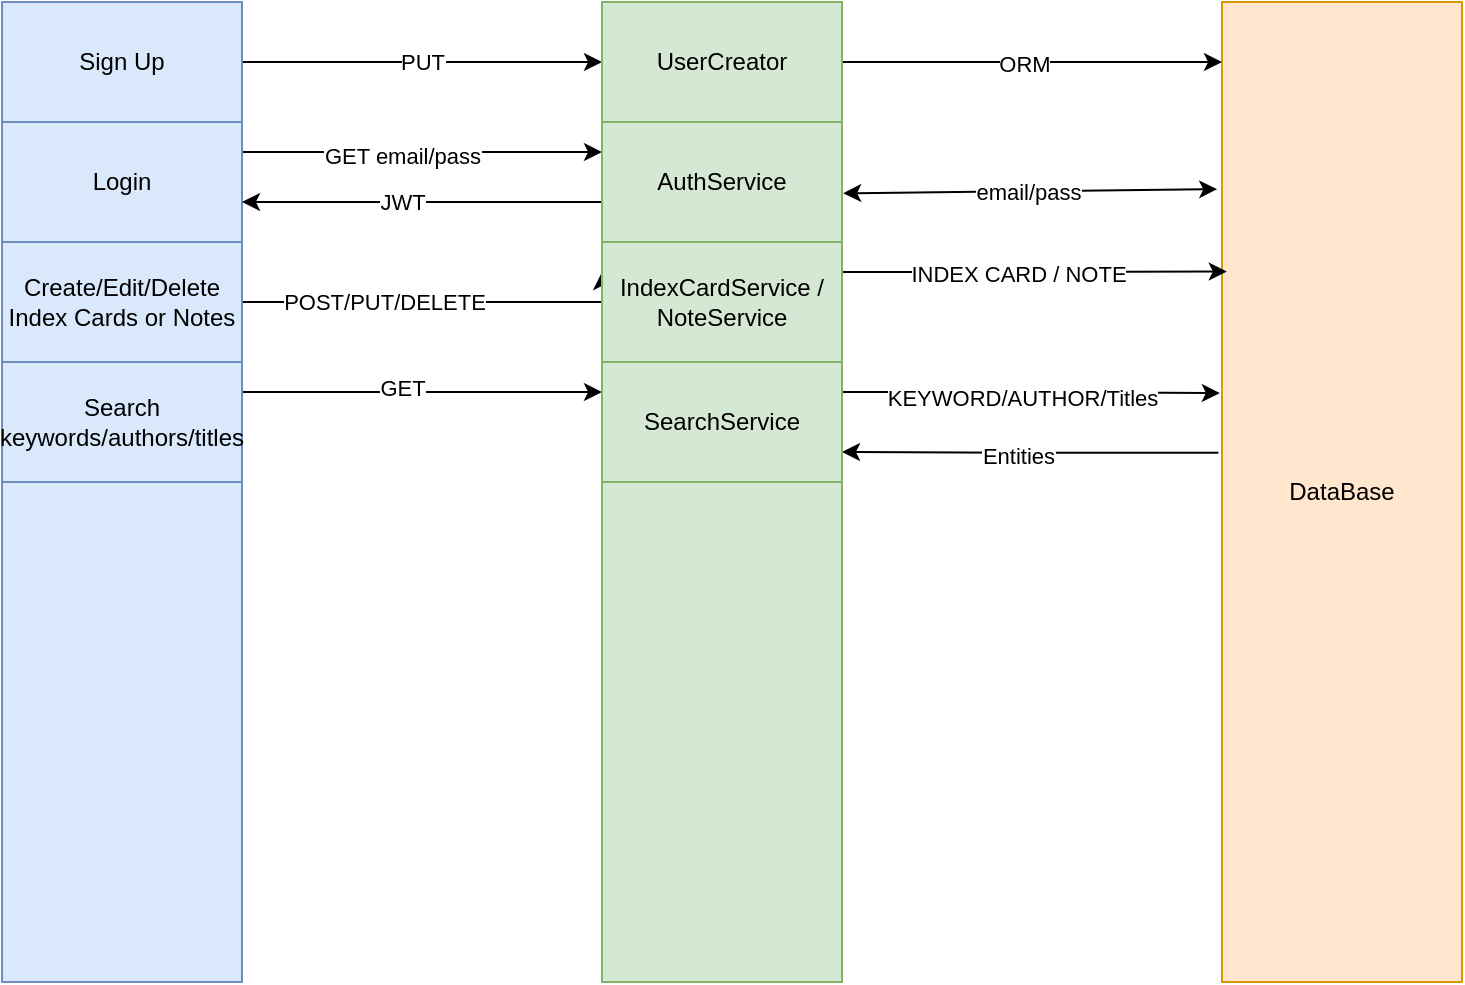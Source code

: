 <mxfile version="21.7.5" type="github">
  <diagram name="Page-1" id="esTV7xym8zQcMRI_eHIH">
    <mxGraphModel dx="989" dy="523" grid="1" gridSize="10" guides="1" tooltips="1" connect="1" arrows="1" fold="1" page="1" pageScale="1" pageWidth="850" pageHeight="1100" math="0" shadow="0">
      <root>
        <mxCell id="0" />
        <mxCell id="1" parent="0" />
        <mxCell id="GYA_C9YwGoG80Jhkw-GN-1" value="" style="rounded=0;whiteSpace=wrap;html=1;fillColor=#dae8fc;strokeColor=#6c8ebf;" vertex="1" parent="1">
          <mxGeometry x="40" y="160" width="120" height="490" as="geometry" />
        </mxCell>
        <mxCell id="GYA_C9YwGoG80Jhkw-GN-2" value="" style="rounded=0;whiteSpace=wrap;html=1;fillColor=#d5e8d4;strokeColor=#82b366;" vertex="1" parent="1">
          <mxGeometry x="340" y="160" width="120" height="490" as="geometry" />
        </mxCell>
        <mxCell id="GYA_C9YwGoG80Jhkw-GN-53" style="edgeStyle=orthogonalEdgeStyle;rounded=0;orthogonalLoop=1;jettySize=auto;html=1;exitX=-0.015;exitY=0.46;exitDx=0;exitDy=0;entryX=1;entryY=0.75;entryDx=0;entryDy=0;exitPerimeter=0;" edge="1" parent="1" source="GYA_C9YwGoG80Jhkw-GN-3" target="GYA_C9YwGoG80Jhkw-GN-48">
          <mxGeometry relative="1" as="geometry" />
        </mxCell>
        <mxCell id="GYA_C9YwGoG80Jhkw-GN-54" value="Entities" style="edgeLabel;html=1;align=center;verticalAlign=middle;resizable=0;points=[];" vertex="1" connectable="0" parent="GYA_C9YwGoG80Jhkw-GN-53">
          <mxGeometry x="0.072" y="2" relative="1" as="geometry">
            <mxPoint as="offset" />
          </mxGeometry>
        </mxCell>
        <mxCell id="GYA_C9YwGoG80Jhkw-GN-3" value="DataBase" style="rounded=0;whiteSpace=wrap;html=1;fillColor=#ffe6cc;strokeColor=#d79b00;" vertex="1" parent="1">
          <mxGeometry x="650" y="160" width="120" height="490" as="geometry" />
        </mxCell>
        <mxCell id="GYA_C9YwGoG80Jhkw-GN-9" style="edgeStyle=orthogonalEdgeStyle;rounded=0;orthogonalLoop=1;jettySize=auto;html=1;entryX=0;entryY=0.5;entryDx=0;entryDy=0;" edge="1" parent="1" source="GYA_C9YwGoG80Jhkw-GN-5" target="GYA_C9YwGoG80Jhkw-GN-7">
          <mxGeometry relative="1" as="geometry" />
        </mxCell>
        <mxCell id="GYA_C9YwGoG80Jhkw-GN-11" value="PUT" style="edgeLabel;html=1;align=center;verticalAlign=middle;resizable=0;points=[];" vertex="1" connectable="0" parent="GYA_C9YwGoG80Jhkw-GN-9">
          <mxGeometry x="0.195" y="-3" relative="1" as="geometry">
            <mxPoint x="-18" y="-3" as="offset" />
          </mxGeometry>
        </mxCell>
        <mxCell id="GYA_C9YwGoG80Jhkw-GN-5" value="Sign Up" style="rounded=0;whiteSpace=wrap;html=1;fillColor=#dae8fc;strokeColor=#6c8ebf;" vertex="1" parent="1">
          <mxGeometry x="40" y="160" width="120" height="60" as="geometry" />
        </mxCell>
        <mxCell id="GYA_C9YwGoG80Jhkw-GN-10" style="edgeStyle=orthogonalEdgeStyle;rounded=0;orthogonalLoop=1;jettySize=auto;html=1;entryX=0;entryY=0.5;entryDx=0;entryDy=0;" edge="1" parent="1" source="GYA_C9YwGoG80Jhkw-GN-7">
          <mxGeometry relative="1" as="geometry">
            <mxPoint x="650.0" y="190" as="targetPoint" />
          </mxGeometry>
        </mxCell>
        <mxCell id="GYA_C9YwGoG80Jhkw-GN-12" value="ORM" style="edgeLabel;html=1;align=center;verticalAlign=middle;resizable=0;points=[];" vertex="1" connectable="0" parent="GYA_C9YwGoG80Jhkw-GN-10">
          <mxGeometry x="0.408" y="-1" relative="1" as="geometry">
            <mxPoint x="-43" y="-1" as="offset" />
          </mxGeometry>
        </mxCell>
        <mxCell id="GYA_C9YwGoG80Jhkw-GN-7" value="UserCreator" style="rounded=0;whiteSpace=wrap;html=1;fillColor=#d5e8d4;strokeColor=#82b366;" vertex="1" parent="1">
          <mxGeometry x="340" y="160" width="120" height="60" as="geometry" />
        </mxCell>
        <mxCell id="GYA_C9YwGoG80Jhkw-GN-20" style="edgeStyle=orthogonalEdgeStyle;rounded=0;orthogonalLoop=1;jettySize=auto;html=1;exitX=1;exitY=0.25;exitDx=0;exitDy=0;entryX=0;entryY=0.25;entryDx=0;entryDy=0;" edge="1" parent="1" source="GYA_C9YwGoG80Jhkw-GN-13" target="GYA_C9YwGoG80Jhkw-GN-15">
          <mxGeometry relative="1" as="geometry" />
        </mxCell>
        <mxCell id="GYA_C9YwGoG80Jhkw-GN-21" value="GET email/pass" style="edgeLabel;html=1;align=center;verticalAlign=middle;resizable=0;points=[];" vertex="1" connectable="0" parent="GYA_C9YwGoG80Jhkw-GN-20">
          <mxGeometry x="0.195" y="-2" relative="1" as="geometry">
            <mxPoint x="-28" as="offset" />
          </mxGeometry>
        </mxCell>
        <mxCell id="GYA_C9YwGoG80Jhkw-GN-13" value="Login" style="rounded=0;whiteSpace=wrap;html=1;fillColor=#dae8fc;strokeColor=#6c8ebf;" vertex="1" parent="1">
          <mxGeometry x="40" y="220" width="120" height="60" as="geometry" />
        </mxCell>
        <mxCell id="GYA_C9YwGoG80Jhkw-GN-26" style="edgeStyle=orthogonalEdgeStyle;rounded=0;orthogonalLoop=1;jettySize=auto;html=1;exitX=0;exitY=0.5;exitDx=0;exitDy=0;entryX=1;entryY=0.5;entryDx=0;entryDy=0;" edge="1" parent="1">
          <mxGeometry relative="1" as="geometry">
            <mxPoint x="340" y="260" as="sourcePoint" />
            <mxPoint x="160" y="260" as="targetPoint" />
            <Array as="points">
              <mxPoint x="300" y="260" />
              <mxPoint x="300" y="260" />
            </Array>
          </mxGeometry>
        </mxCell>
        <mxCell id="GYA_C9YwGoG80Jhkw-GN-27" value="JWT" style="edgeLabel;html=1;align=center;verticalAlign=middle;resizable=0;points=[];" vertex="1" connectable="0" parent="GYA_C9YwGoG80Jhkw-GN-26">
          <mxGeometry x="-0.21" y="1" relative="1" as="geometry">
            <mxPoint x="-29" y="-1" as="offset" />
          </mxGeometry>
        </mxCell>
        <mxCell id="GYA_C9YwGoG80Jhkw-GN-15" value="AuthService" style="rounded=0;whiteSpace=wrap;html=1;fillColor=#d5e8d4;strokeColor=#82b366;" vertex="1" parent="1">
          <mxGeometry x="340" y="220" width="120" height="60" as="geometry" />
        </mxCell>
        <mxCell id="GYA_C9YwGoG80Jhkw-GN-43" style="edgeStyle=orthogonalEdgeStyle;rounded=0;orthogonalLoop=1;jettySize=auto;html=1;exitX=1;exitY=0.25;exitDx=0;exitDy=0;entryX=0;entryY=0.25;entryDx=0;entryDy=0;" edge="1" parent="1" source="GYA_C9YwGoG80Jhkw-GN-28" target="GYA_C9YwGoG80Jhkw-GN-38">
          <mxGeometry relative="1" as="geometry">
            <Array as="points">
              <mxPoint x="160" y="310" />
              <mxPoint x="340" y="310" />
            </Array>
          </mxGeometry>
        </mxCell>
        <mxCell id="GYA_C9YwGoG80Jhkw-GN-44" value="POST/PUT/DELETE" style="edgeLabel;html=1;align=center;verticalAlign=middle;resizable=0;points=[];" vertex="1" connectable="0" parent="GYA_C9YwGoG80Jhkw-GN-43">
          <mxGeometry x="-0.188" relative="1" as="geometry">
            <mxPoint as="offset" />
          </mxGeometry>
        </mxCell>
        <mxCell id="GYA_C9YwGoG80Jhkw-GN-28" value="Create/Edit/Delete Index Cards or Notes" style="rounded=0;whiteSpace=wrap;html=1;fillColor=#dae8fc;strokeColor=#6c8ebf;" vertex="1" parent="1">
          <mxGeometry x="40" y="280" width="120" height="60" as="geometry" />
        </mxCell>
        <mxCell id="GYA_C9YwGoG80Jhkw-GN-47" style="edgeStyle=orthogonalEdgeStyle;rounded=0;orthogonalLoop=1;jettySize=auto;html=1;exitX=1;exitY=0.25;exitDx=0;exitDy=0;entryX=0;entryY=0.25;entryDx=0;entryDy=0;" edge="1" parent="1" source="GYA_C9YwGoG80Jhkw-GN-37" target="GYA_C9YwGoG80Jhkw-GN-48">
          <mxGeometry relative="1" as="geometry" />
        </mxCell>
        <mxCell id="GYA_C9YwGoG80Jhkw-GN-49" value="GET" style="edgeLabel;html=1;align=center;verticalAlign=middle;resizable=0;points=[];" vertex="1" connectable="0" parent="GYA_C9YwGoG80Jhkw-GN-47">
          <mxGeometry x="-0.32" y="2" relative="1" as="geometry">
            <mxPoint x="19" as="offset" />
          </mxGeometry>
        </mxCell>
        <mxCell id="GYA_C9YwGoG80Jhkw-GN-37" value="Search keywords/authors/titles" style="rounded=0;whiteSpace=wrap;html=1;fillColor=#dae8fc;strokeColor=#6c8ebf;" vertex="1" parent="1">
          <mxGeometry x="40" y="340" width="120" height="60" as="geometry" />
        </mxCell>
        <mxCell id="GYA_C9YwGoG80Jhkw-GN-45" style="edgeStyle=orthogonalEdgeStyle;rounded=0;orthogonalLoop=1;jettySize=auto;html=1;exitX=1;exitY=0.25;exitDx=0;exitDy=0;entryX=0.02;entryY=0.275;entryDx=0;entryDy=0;entryPerimeter=0;" edge="1" parent="1" source="GYA_C9YwGoG80Jhkw-GN-38" target="GYA_C9YwGoG80Jhkw-GN-3">
          <mxGeometry relative="1" as="geometry" />
        </mxCell>
        <mxCell id="GYA_C9YwGoG80Jhkw-GN-46" value="INDEX CARD / NOTE" style="edgeLabel;html=1;align=center;verticalAlign=middle;resizable=0;points=[];" vertex="1" connectable="0" parent="GYA_C9YwGoG80Jhkw-GN-45">
          <mxGeometry x="-0.077" y="-1" relative="1" as="geometry">
            <mxPoint x="-1" as="offset" />
          </mxGeometry>
        </mxCell>
        <mxCell id="GYA_C9YwGoG80Jhkw-GN-38" value="IndexCardService / NoteService" style="rounded=0;whiteSpace=wrap;html=1;fillColor=#d5e8d4;strokeColor=#82b366;" vertex="1" parent="1">
          <mxGeometry x="340" y="280" width="120" height="60" as="geometry" />
        </mxCell>
        <mxCell id="GYA_C9YwGoG80Jhkw-GN-40" value="" style="endArrow=classic;startArrow=classic;html=1;rounded=0;entryX=-0.02;entryY=0.191;entryDx=0;entryDy=0;entryPerimeter=0;exitX=1.005;exitY=0.594;exitDx=0;exitDy=0;exitPerimeter=0;" edge="1" parent="1" source="GYA_C9YwGoG80Jhkw-GN-15" target="GYA_C9YwGoG80Jhkw-GN-3">
          <mxGeometry width="50" height="50" relative="1" as="geometry">
            <mxPoint x="470" y="260" as="sourcePoint" />
            <mxPoint x="520" y="210" as="targetPoint" />
          </mxGeometry>
        </mxCell>
        <mxCell id="GYA_C9YwGoG80Jhkw-GN-41" value="email/pass" style="edgeLabel;html=1;align=center;verticalAlign=middle;resizable=0;points=[];" vertex="1" connectable="0" parent="GYA_C9YwGoG80Jhkw-GN-40">
          <mxGeometry x="-0.018" relative="1" as="geometry">
            <mxPoint as="offset" />
          </mxGeometry>
        </mxCell>
        <mxCell id="GYA_C9YwGoG80Jhkw-GN-50" style="edgeStyle=orthogonalEdgeStyle;rounded=0;orthogonalLoop=1;jettySize=auto;html=1;exitX=1;exitY=0.25;exitDx=0;exitDy=0;entryX=-0.009;entryY=0.399;entryDx=0;entryDy=0;entryPerimeter=0;" edge="1" parent="1" source="GYA_C9YwGoG80Jhkw-GN-48" target="GYA_C9YwGoG80Jhkw-GN-3">
          <mxGeometry relative="1" as="geometry">
            <Array as="points">
              <mxPoint x="555" y="355" />
            </Array>
          </mxGeometry>
        </mxCell>
        <mxCell id="GYA_C9YwGoG80Jhkw-GN-51" value="KEYWORD/AUTHOR/Titles" style="edgeLabel;html=1;align=center;verticalAlign=middle;resizable=0;points=[];" vertex="1" connectable="0" parent="GYA_C9YwGoG80Jhkw-GN-50">
          <mxGeometry x="-0.308" y="-3" relative="1" as="geometry">
            <mxPoint x="24" as="offset" />
          </mxGeometry>
        </mxCell>
        <mxCell id="GYA_C9YwGoG80Jhkw-GN-48" value="SearchService" style="rounded=0;whiteSpace=wrap;html=1;fillColor=#d5e8d4;strokeColor=#82b366;" vertex="1" parent="1">
          <mxGeometry x="340" y="340" width="120" height="60" as="geometry" />
        </mxCell>
      </root>
    </mxGraphModel>
  </diagram>
</mxfile>
